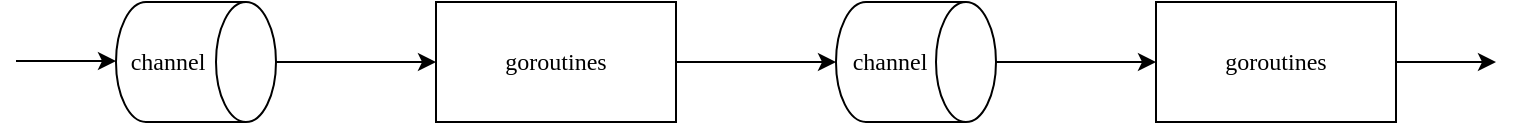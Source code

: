 <mxfile version="20.8.16" type="device"><diagram name="第 1 页" id="xhRNBmk5e5hVu4v-qW82"><mxGraphModel dx="851" dy="610" grid="1" gridSize="10" guides="1" tooltips="1" connect="1" arrows="1" fold="1" page="1" pageScale="1" pageWidth="827" pageHeight="1169" math="0" shadow="0"><root><mxCell id="0"/><mxCell id="1" parent="0"/><mxCell id="Z9XHNAhfx_6LQ-_TnEmq-6" style="edgeStyle=orthogonalEdgeStyle;rounded=0;orthogonalLoop=1;jettySize=auto;html=1;exitX=1;exitY=0.5;exitDx=0;exitDy=0;entryX=0.5;entryY=1;entryDx=0;entryDy=0;entryPerimeter=0;fontFamily=Times New Roman;" edge="1" parent="1" source="Z9XHNAhfx_6LQ-_TnEmq-1" target="Z9XHNAhfx_6LQ-_TnEmq-5"><mxGeometry relative="1" as="geometry"/></mxCell><mxCell id="Z9XHNAhfx_6LQ-_TnEmq-1" value="goroutines" style="rounded=0;whiteSpace=wrap;html=1;fontFamily=Times New Roman;" vertex="1" parent="1"><mxGeometry x="240" y="240" width="120" height="60" as="geometry"/></mxCell><mxCell id="Z9XHNAhfx_6LQ-_TnEmq-4" style="edgeStyle=orthogonalEdgeStyle;rounded=0;orthogonalLoop=1;jettySize=auto;html=1;exitX=0.5;exitY=0;exitDx=0;exitDy=0;exitPerimeter=0;fontFamily=Times New Roman;" edge="1" parent="1" source="Z9XHNAhfx_6LQ-_TnEmq-3" target="Z9XHNAhfx_6LQ-_TnEmq-1"><mxGeometry relative="1" as="geometry"/></mxCell><mxCell id="Z9XHNAhfx_6LQ-_TnEmq-3" value="" style="shape=cylinder3;whiteSpace=wrap;html=1;boundedLbl=1;backgroundOutline=1;size=15;rotation=90;fontFamily=Times New Roman;" vertex="1" parent="1"><mxGeometry x="90" y="230" width="60" height="80" as="geometry"/></mxCell><mxCell id="Z9XHNAhfx_6LQ-_TnEmq-8" style="edgeStyle=orthogonalEdgeStyle;rounded=0;orthogonalLoop=1;jettySize=auto;html=1;exitX=0.5;exitY=0;exitDx=0;exitDy=0;exitPerimeter=0;entryX=0;entryY=0.5;entryDx=0;entryDy=0;fontFamily=Times New Roman;" edge="1" parent="1" source="Z9XHNAhfx_6LQ-_TnEmq-5" target="Z9XHNAhfx_6LQ-_TnEmq-7"><mxGeometry relative="1" as="geometry"/></mxCell><mxCell id="Z9XHNAhfx_6LQ-_TnEmq-5" value="" style="shape=cylinder3;whiteSpace=wrap;html=1;boundedLbl=1;backgroundOutline=1;size=15;rotation=90;fontFamily=Times New Roman;" vertex="1" parent="1"><mxGeometry x="450" y="230" width="60" height="80" as="geometry"/></mxCell><mxCell id="Z9XHNAhfx_6LQ-_TnEmq-7" value="goroutines" style="rounded=0;whiteSpace=wrap;html=1;fontFamily=Times New Roman;" vertex="1" parent="1"><mxGeometry x="600" y="240" width="120" height="60" as="geometry"/></mxCell><mxCell id="Z9XHNAhfx_6LQ-_TnEmq-9" value="" style="endArrow=classic;html=1;rounded=0;exitX=1;exitY=0.5;exitDx=0;exitDy=0;fontFamily=Times New Roman;" edge="1" parent="1" source="Z9XHNAhfx_6LQ-_TnEmq-7"><mxGeometry width="50" height="50" relative="1" as="geometry"><mxPoint x="760" y="270" as="sourcePoint"/><mxPoint x="770" y="270" as="targetPoint"/></mxGeometry></mxCell><mxCell id="Z9XHNAhfx_6LQ-_TnEmq-11" value="" style="endArrow=classic;html=1;rounded=0;exitX=1;exitY=0.5;exitDx=0;exitDy=0;fontFamily=Times New Roman;" edge="1" parent="1"><mxGeometry width="50" height="50" relative="1" as="geometry"><mxPoint x="30" y="269.5" as="sourcePoint"/><mxPoint x="80" y="269.5" as="targetPoint"/></mxGeometry></mxCell><mxCell id="Z9XHNAhfx_6LQ-_TnEmq-13" value="channel" style="text;html=1;strokeColor=none;fillColor=none;align=center;verticalAlign=middle;whiteSpace=wrap;rounded=0;fontFamily=Times New Roman;" vertex="1" parent="1"><mxGeometry x="76" y="255" width="60" height="30" as="geometry"/></mxCell><mxCell id="Z9XHNAhfx_6LQ-_TnEmq-14" value="channel" style="text;html=1;strokeColor=none;fillColor=none;align=center;verticalAlign=middle;whiteSpace=wrap;rounded=0;fontFamily=Times New Roman;" vertex="1" parent="1"><mxGeometry x="437" y="255" width="60" height="30" as="geometry"/></mxCell></root></mxGraphModel></diagram></mxfile>